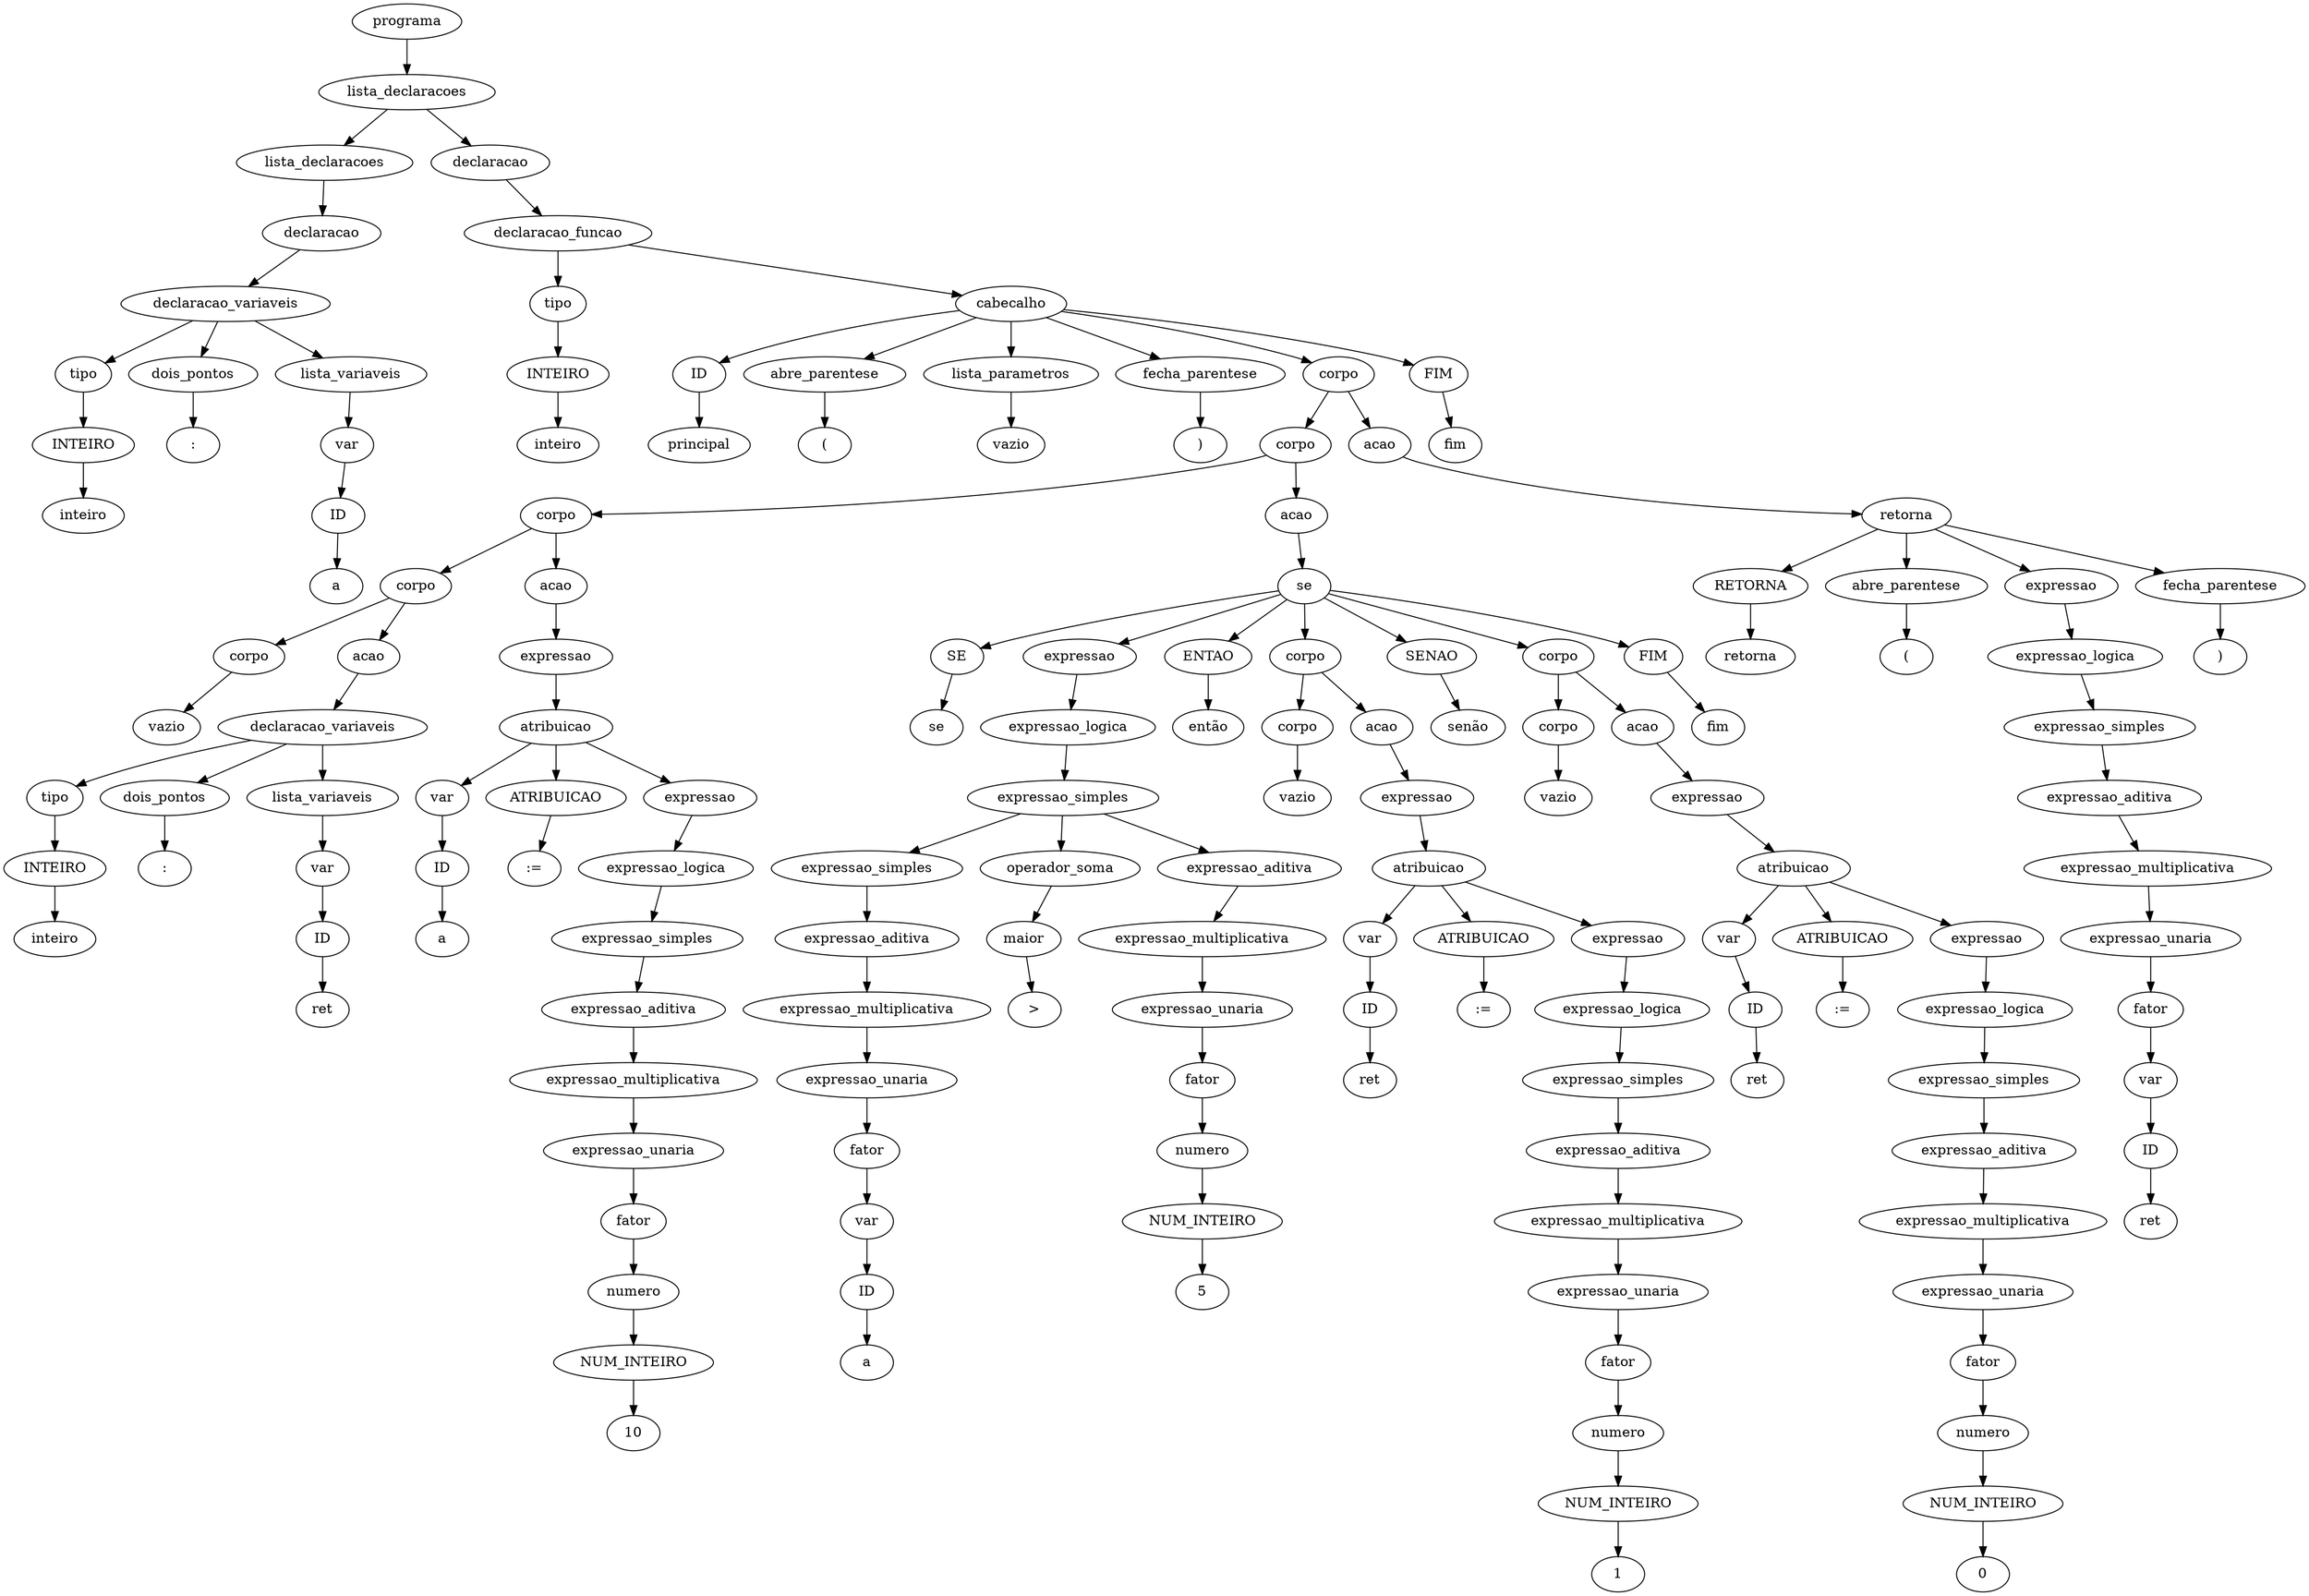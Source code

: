 digraph tree {
    "0x7f165c513d60" [label="programa"];
    "0x7f167466d970" [label="lista_declaracoes"];
    "0x7f167469f040" [label="lista_declaracoes"];
    "0x7f165c46fe80" [label="declaracao"];
    "0x7f165c5b1460" [label="declaracao_variaveis"];
    "0x7f167469f0d0" [label="tipo"];
    "0x7f165c5b14f0" [label="INTEIRO"];
    "0x7f165c5b1430" [label="inteiro"];
    "0x7f167469f0a0" [label="dois_pontos"];
    "0x7f167466d2b0" [label=":"];
    "0x7f165c5b14c0" [label="lista_variaveis"];
    "0x7f165c513e50" [label="var"];
    "0x7f165c513be0" [label="ID"];
    "0x7f167466d340" [label="a"];
    "0x7f167466d160" [label="declaracao"];
    "0x7f167466d070" [label="declaracao_funcao"];
    "0x7f167466d370" [label="tipo"];
    "0x7f167466d0d0" [label="INTEIRO"];
    "0x7f167466d250" [label="inteiro"];
    "0x7f167466dee0" [label="cabecalho"];
    "0x7f16745a9fa0" [label="ID"];
    "0x7f16745a9fd0" [label="principal"];
    "0x7f16745a9dc0" [label="abre_parentese"];
    "0x7f16745a9310" [label="("];
    "0x7f167466d3a0" [label="lista_parametros"];
    "0x7f167466d100" [label="vazio"];
    "0x7f16745a9490" [label="fecha_parentese"];
    "0x7f16745d2040" [label=")"];
    "0x7f16745a9d60" [label="corpo"];
    "0x7f167466de20" [label="corpo"];
    "0x7f167466dc10" [label="corpo"];
    "0x7f167466d700" [label="corpo"];
    "0x7f167466d580" [label="corpo"];
    "0x7f167466d220" [label="vazio"];
    "0x7f167466d5b0" [label="acao"];
    "0x7f167466d6a0" [label="declaracao_variaveis"];
    "0x7f167466d490" [label="tipo"];
    "0x7f167466d4f0" [label="INTEIRO"];
    "0x7f167466d670" [label="inteiro"];
    "0x7f167466d730" [label="dois_pontos"];
    "0x7f167466d880" [label=":"];
    "0x7f167466d6d0" [label="lista_variaveis"];
    "0x7f167466d520" [label="var"];
    "0x7f167466d4c0" [label="ID"];
    "0x7f167466d7c0" [label="ret"];
    "0x7f167466db20" [label="acao"];
    "0x7f167466d850" [label="expressao"];
    "0x7f167466dac0" [label="atribuicao"];
    "0x7f167466d460" [label="var"];
    "0x7f167466d550" [label="ID"];
    "0x7f167466d8b0" [label="a"];
    "0x7f167466db50" [label="ATRIBUICAO"];
    "0x7f167466dbe0" [label=":="];
    "0x7f167466da90" [label="expressao"];
    "0x7f167466da60" [label="expressao_logica"];
    "0x7f167466d9a0" [label="expressao_simples"];
    "0x7f167466d940" [label="expressao_aditiva"];
    "0x7f167466da30" [label="expressao_multiplicativa"];
    "0x7f167466d8e0" [label="expressao_unaria"];
    "0x7f167466d910" [label="fator"];
    "0x7f167466d760" [label="numero"];
    "0x7f167466d790" [label="NUM_INTEIRO"];
    "0x7f167466da00" [label="10"];
    "0x7f167466d9d0" [label="acao"];
    "0x7f16745a9250" [label="se"];
    "0x7f16745a9340" [label="SE"];
    "0x7f16745a97f0" [label="se"];
    "0x7f167466df70" [label="expressao"];
    "0x7f167466ddc0" [label="expressao_logica"];
    "0x7f16745a90a0" [label="expressao_simples"];
    "0x7f167466dd00" [label="expressao_simples"];
    "0x7f167466db80" [label="expressao_aditiva"];
    "0x7f167466d610" [label="expressao_multiplicativa"];
    "0x7f167466dc40" [label="expressao_unaria"];
    "0x7f167466daf0" [label="fator"];
    "0x7f167466d640" [label="var"];
    "0x7f167466d5e0" [label="ID"];
    "0x7f167466d820" [label="a"];
    "0x7f167466dd60" [label="operador_soma"];
    "0x7f167466de80" [label="maior"];
    "0x7f167466dfa0" [label=">"];
    "0x7f167466df40" [label="expressao_aditiva"];
    "0x7f16745a9100" [label="expressao_multiplicativa"];
    "0x7f167466dfd0" [label="expressao_unaria"];
    "0x7f167466df10" [label="fator"];
    "0x7f167466dc70" [label="numero"];
    "0x7f167466dca0" [label="NUM_INTEIRO"];
    "0x7f16745a90d0" [label="5"];
    "0x7f16745a9790" [label="ENTAO"];
    "0x7f16745a9c10" [label="então"];
    "0x7f16745a96d0" [label="corpo"];
    "0x7f16745a9280" [label="corpo"];
    "0x7f16745a9190" [label="vazio"];
    "0x7f16745a95e0" [label="acao"];
    "0x7f16745a92b0" [label="expressao"];
    "0x7f16745a9580" [label="atribuicao"];
    "0x7f16745a9160" [label="var"];
    "0x7f16745a9130" [label="ID"];
    "0x7f16745a9370" [label="ret"];
    "0x7f16745a9610" [label="ATRIBUICAO"];
    "0x7f16745a96a0" [label=":="];
    "0x7f16745a9550" [label="expressao"];
    "0x7f16745a9520" [label="expressao_logica"];
    "0x7f16745a9460" [label="expressao_simples"];
    "0x7f16745a9400" [label="expressao_aditiva"];
    "0x7f16745a94f0" [label="expressao_multiplicativa"];
    "0x7f16745a93a0" [label="expressao_unaria"];
    "0x7f16745a93d0" [label="fator"];
    "0x7f16745a91c0" [label="numero"];
    "0x7f16745a91f0" [label="NUM_INTEIRO"];
    "0x7f16745a94c0" [label="1"];
    "0x7f16745a9c40" [label="SENAO"];
    "0x7f16745a9c70" [label="senão"];
    "0x7f16745a9b80" [label="corpo"];
    "0x7f16745a92e0" [label="corpo"];
    "0x7f16745a9220" [label="vazio"];
    "0x7f16745a9a90" [label="acao"];
    "0x7f16745a9760" [label="expressao"];
    "0x7f16745a9a30" [label="atribuicao"];
    "0x7f16745a9700" [label="var"];
    "0x7f16745a9640" [label="ID"];
    "0x7f16745a9820" [label="ret"];
    "0x7f16745a9ac0" [label="ATRIBUICAO"];
    "0x7f16745a9b50" [label=":="];
    "0x7f16745a9a00" [label="expressao"];
    "0x7f16745a99d0" [label="expressao_logica"];
    "0x7f16745a9910" [label="expressao_simples"];
    "0x7f16745a98b0" [label="expressao_aditiva"];
    "0x7f16745a99a0" [label="expressao_multiplicativa"];
    "0x7f16745a9850" [label="expressao_unaria"];
    "0x7f16745a9880" [label="fator"];
    "0x7f16745a9730" [label="numero"];
    "0x7f16745a95b0" [label="NUM_INTEIRO"];
    "0x7f16745a9970" [label="0"];
    "0x7f16745a9ca0" [label="FIM"];
    "0x7f16745a9cd0" [label="fim"];
    "0x7f16745a9e80" [label="acao"];
    "0x7f16745a9940" [label="retorna"];
    "0x7f16745a9d90" [label="RETORNA"];
    "0x7f16745a9eb0" [label="retorna"];
    "0x7f16745a9ee0" [label="abre_parentese"];
    "0x7f16745a9f10" [label="("];
    "0x7f16745a97c0" [label="expressao"];
    "0x7f16745a9b20" [label="expressao_logica"];
    "0x7f16745a9430" [label="expressao_simples"];
    "0x7f16745a9670" [label="expressao_aditiva"];
    "0x7f16745a9d30" [label="expressao_multiplicativa"];
    "0x7f16745a9bb0" [label="expressao_unaria"];
    "0x7f16745a9070" [label="fator"];
    "0x7f167466dbb0" [label="var"];
    "0x7f167466d7f0" [label="ID"];
    "0x7f16745a9d00" [label="ret"];
    "0x7f16745a9f40" [label="fecha_parentese"];
    "0x7f16745a9f70" [label=")"];
    "0x7f16745d2070" [label="FIM"];
    "0x7f16745d20a0" [label="fim"];
    "0x7f165c513d60" -> "0x7f167466d970";
    "0x7f167466d970" -> "0x7f167469f040";
    "0x7f167466d970" -> "0x7f167466d160";
    "0x7f167469f040" -> "0x7f165c46fe80";
    "0x7f165c46fe80" -> "0x7f165c5b1460";
    "0x7f165c5b1460" -> "0x7f167469f0d0";
    "0x7f165c5b1460" -> "0x7f167469f0a0";
    "0x7f165c5b1460" -> "0x7f165c5b14c0";
    "0x7f167469f0d0" -> "0x7f165c5b14f0";
    "0x7f165c5b14f0" -> "0x7f165c5b1430";
    "0x7f167469f0a0" -> "0x7f167466d2b0";
    "0x7f165c5b14c0" -> "0x7f165c513e50";
    "0x7f165c513e50" -> "0x7f165c513be0";
    "0x7f165c513be0" -> "0x7f167466d340";
    "0x7f167466d160" -> "0x7f167466d070";
    "0x7f167466d070" -> "0x7f167466d370";
    "0x7f167466d070" -> "0x7f167466dee0";
    "0x7f167466d370" -> "0x7f167466d0d0";
    "0x7f167466d0d0" -> "0x7f167466d250";
    "0x7f167466dee0" -> "0x7f16745a9fa0";
    "0x7f167466dee0" -> "0x7f16745a9dc0";
    "0x7f167466dee0" -> "0x7f167466d3a0";
    "0x7f167466dee0" -> "0x7f16745a9490";
    "0x7f167466dee0" -> "0x7f16745a9d60";
    "0x7f167466dee0" -> "0x7f16745d2070";
    "0x7f16745a9fa0" -> "0x7f16745a9fd0";
    "0x7f16745a9dc0" -> "0x7f16745a9310";
    "0x7f167466d3a0" -> "0x7f167466d100";
    "0x7f16745a9490" -> "0x7f16745d2040";
    "0x7f16745a9d60" -> "0x7f167466de20";
    "0x7f16745a9d60" -> "0x7f16745a9e80";
    "0x7f167466de20" -> "0x7f167466dc10";
    "0x7f167466de20" -> "0x7f167466d9d0";
    "0x7f167466dc10" -> "0x7f167466d700";
    "0x7f167466dc10" -> "0x7f167466db20";
    "0x7f167466d700" -> "0x7f167466d580";
    "0x7f167466d700" -> "0x7f167466d5b0";
    "0x7f167466d580" -> "0x7f167466d220";
    "0x7f167466d5b0" -> "0x7f167466d6a0";
    "0x7f167466d6a0" -> "0x7f167466d490";
    "0x7f167466d6a0" -> "0x7f167466d730";
    "0x7f167466d6a0" -> "0x7f167466d6d0";
    "0x7f167466d490" -> "0x7f167466d4f0";
    "0x7f167466d4f0" -> "0x7f167466d670";
    "0x7f167466d730" -> "0x7f167466d880";
    "0x7f167466d6d0" -> "0x7f167466d520";
    "0x7f167466d520" -> "0x7f167466d4c0";
    "0x7f167466d4c0" -> "0x7f167466d7c0";
    "0x7f167466db20" -> "0x7f167466d850";
    "0x7f167466d850" -> "0x7f167466dac0";
    "0x7f167466dac0" -> "0x7f167466d460";
    "0x7f167466dac0" -> "0x7f167466db50";
    "0x7f167466dac0" -> "0x7f167466da90";
    "0x7f167466d460" -> "0x7f167466d550";
    "0x7f167466d550" -> "0x7f167466d8b0";
    "0x7f167466db50" -> "0x7f167466dbe0";
    "0x7f167466da90" -> "0x7f167466da60";
    "0x7f167466da60" -> "0x7f167466d9a0";
    "0x7f167466d9a0" -> "0x7f167466d940";
    "0x7f167466d940" -> "0x7f167466da30";
    "0x7f167466da30" -> "0x7f167466d8e0";
    "0x7f167466d8e0" -> "0x7f167466d910";
    "0x7f167466d910" -> "0x7f167466d760";
    "0x7f167466d760" -> "0x7f167466d790";
    "0x7f167466d790" -> "0x7f167466da00";
    "0x7f167466d9d0" -> "0x7f16745a9250";
    "0x7f16745a9250" -> "0x7f16745a9340";
    "0x7f16745a9250" -> "0x7f167466df70";
    "0x7f16745a9250" -> "0x7f16745a9790";
    "0x7f16745a9250" -> "0x7f16745a96d0";
    "0x7f16745a9250" -> "0x7f16745a9c40";
    "0x7f16745a9250" -> "0x7f16745a9b80";
    "0x7f16745a9250" -> "0x7f16745a9ca0";
    "0x7f16745a9340" -> "0x7f16745a97f0";
    "0x7f167466df70" -> "0x7f167466ddc0";
    "0x7f167466ddc0" -> "0x7f16745a90a0";
    "0x7f16745a90a0" -> "0x7f167466dd00";
    "0x7f16745a90a0" -> "0x7f167466dd60";
    "0x7f16745a90a0" -> "0x7f167466df40";
    "0x7f167466dd00" -> "0x7f167466db80";
    "0x7f167466db80" -> "0x7f167466d610";
    "0x7f167466d610" -> "0x7f167466dc40";
    "0x7f167466dc40" -> "0x7f167466daf0";
    "0x7f167466daf0" -> "0x7f167466d640";
    "0x7f167466d640" -> "0x7f167466d5e0";
    "0x7f167466d5e0" -> "0x7f167466d820";
    "0x7f167466dd60" -> "0x7f167466de80";
    "0x7f167466de80" -> "0x7f167466dfa0";
    "0x7f167466df40" -> "0x7f16745a9100";
    "0x7f16745a9100" -> "0x7f167466dfd0";
    "0x7f167466dfd0" -> "0x7f167466df10";
    "0x7f167466df10" -> "0x7f167466dc70";
    "0x7f167466dc70" -> "0x7f167466dca0";
    "0x7f167466dca0" -> "0x7f16745a90d0";
    "0x7f16745a9790" -> "0x7f16745a9c10";
    "0x7f16745a96d0" -> "0x7f16745a9280";
    "0x7f16745a96d0" -> "0x7f16745a95e0";
    "0x7f16745a9280" -> "0x7f16745a9190";
    "0x7f16745a95e0" -> "0x7f16745a92b0";
    "0x7f16745a92b0" -> "0x7f16745a9580";
    "0x7f16745a9580" -> "0x7f16745a9160";
    "0x7f16745a9580" -> "0x7f16745a9610";
    "0x7f16745a9580" -> "0x7f16745a9550";
    "0x7f16745a9160" -> "0x7f16745a9130";
    "0x7f16745a9130" -> "0x7f16745a9370";
    "0x7f16745a9610" -> "0x7f16745a96a0";
    "0x7f16745a9550" -> "0x7f16745a9520";
    "0x7f16745a9520" -> "0x7f16745a9460";
    "0x7f16745a9460" -> "0x7f16745a9400";
    "0x7f16745a9400" -> "0x7f16745a94f0";
    "0x7f16745a94f0" -> "0x7f16745a93a0";
    "0x7f16745a93a0" -> "0x7f16745a93d0";
    "0x7f16745a93d0" -> "0x7f16745a91c0";
    "0x7f16745a91c0" -> "0x7f16745a91f0";
    "0x7f16745a91f0" -> "0x7f16745a94c0";
    "0x7f16745a9c40" -> "0x7f16745a9c70";
    "0x7f16745a9b80" -> "0x7f16745a92e0";
    "0x7f16745a9b80" -> "0x7f16745a9a90";
    "0x7f16745a92e0" -> "0x7f16745a9220";
    "0x7f16745a9a90" -> "0x7f16745a9760";
    "0x7f16745a9760" -> "0x7f16745a9a30";
    "0x7f16745a9a30" -> "0x7f16745a9700";
    "0x7f16745a9a30" -> "0x7f16745a9ac0";
    "0x7f16745a9a30" -> "0x7f16745a9a00";
    "0x7f16745a9700" -> "0x7f16745a9640";
    "0x7f16745a9640" -> "0x7f16745a9820";
    "0x7f16745a9ac0" -> "0x7f16745a9b50";
    "0x7f16745a9a00" -> "0x7f16745a99d0";
    "0x7f16745a99d0" -> "0x7f16745a9910";
    "0x7f16745a9910" -> "0x7f16745a98b0";
    "0x7f16745a98b0" -> "0x7f16745a99a0";
    "0x7f16745a99a0" -> "0x7f16745a9850";
    "0x7f16745a9850" -> "0x7f16745a9880";
    "0x7f16745a9880" -> "0x7f16745a9730";
    "0x7f16745a9730" -> "0x7f16745a95b0";
    "0x7f16745a95b0" -> "0x7f16745a9970";
    "0x7f16745a9ca0" -> "0x7f16745a9cd0";
    "0x7f16745a9e80" -> "0x7f16745a9940";
    "0x7f16745a9940" -> "0x7f16745a9d90";
    "0x7f16745a9940" -> "0x7f16745a9ee0";
    "0x7f16745a9940" -> "0x7f16745a97c0";
    "0x7f16745a9940" -> "0x7f16745a9f40";
    "0x7f16745a9d90" -> "0x7f16745a9eb0";
    "0x7f16745a9ee0" -> "0x7f16745a9f10";
    "0x7f16745a97c0" -> "0x7f16745a9b20";
    "0x7f16745a9b20" -> "0x7f16745a9430";
    "0x7f16745a9430" -> "0x7f16745a9670";
    "0x7f16745a9670" -> "0x7f16745a9d30";
    "0x7f16745a9d30" -> "0x7f16745a9bb0";
    "0x7f16745a9bb0" -> "0x7f16745a9070";
    "0x7f16745a9070" -> "0x7f167466dbb0";
    "0x7f167466dbb0" -> "0x7f167466d7f0";
    "0x7f167466d7f0" -> "0x7f16745a9d00";
    "0x7f16745a9f40" -> "0x7f16745a9f70";
    "0x7f16745d2070" -> "0x7f16745d20a0";
}
